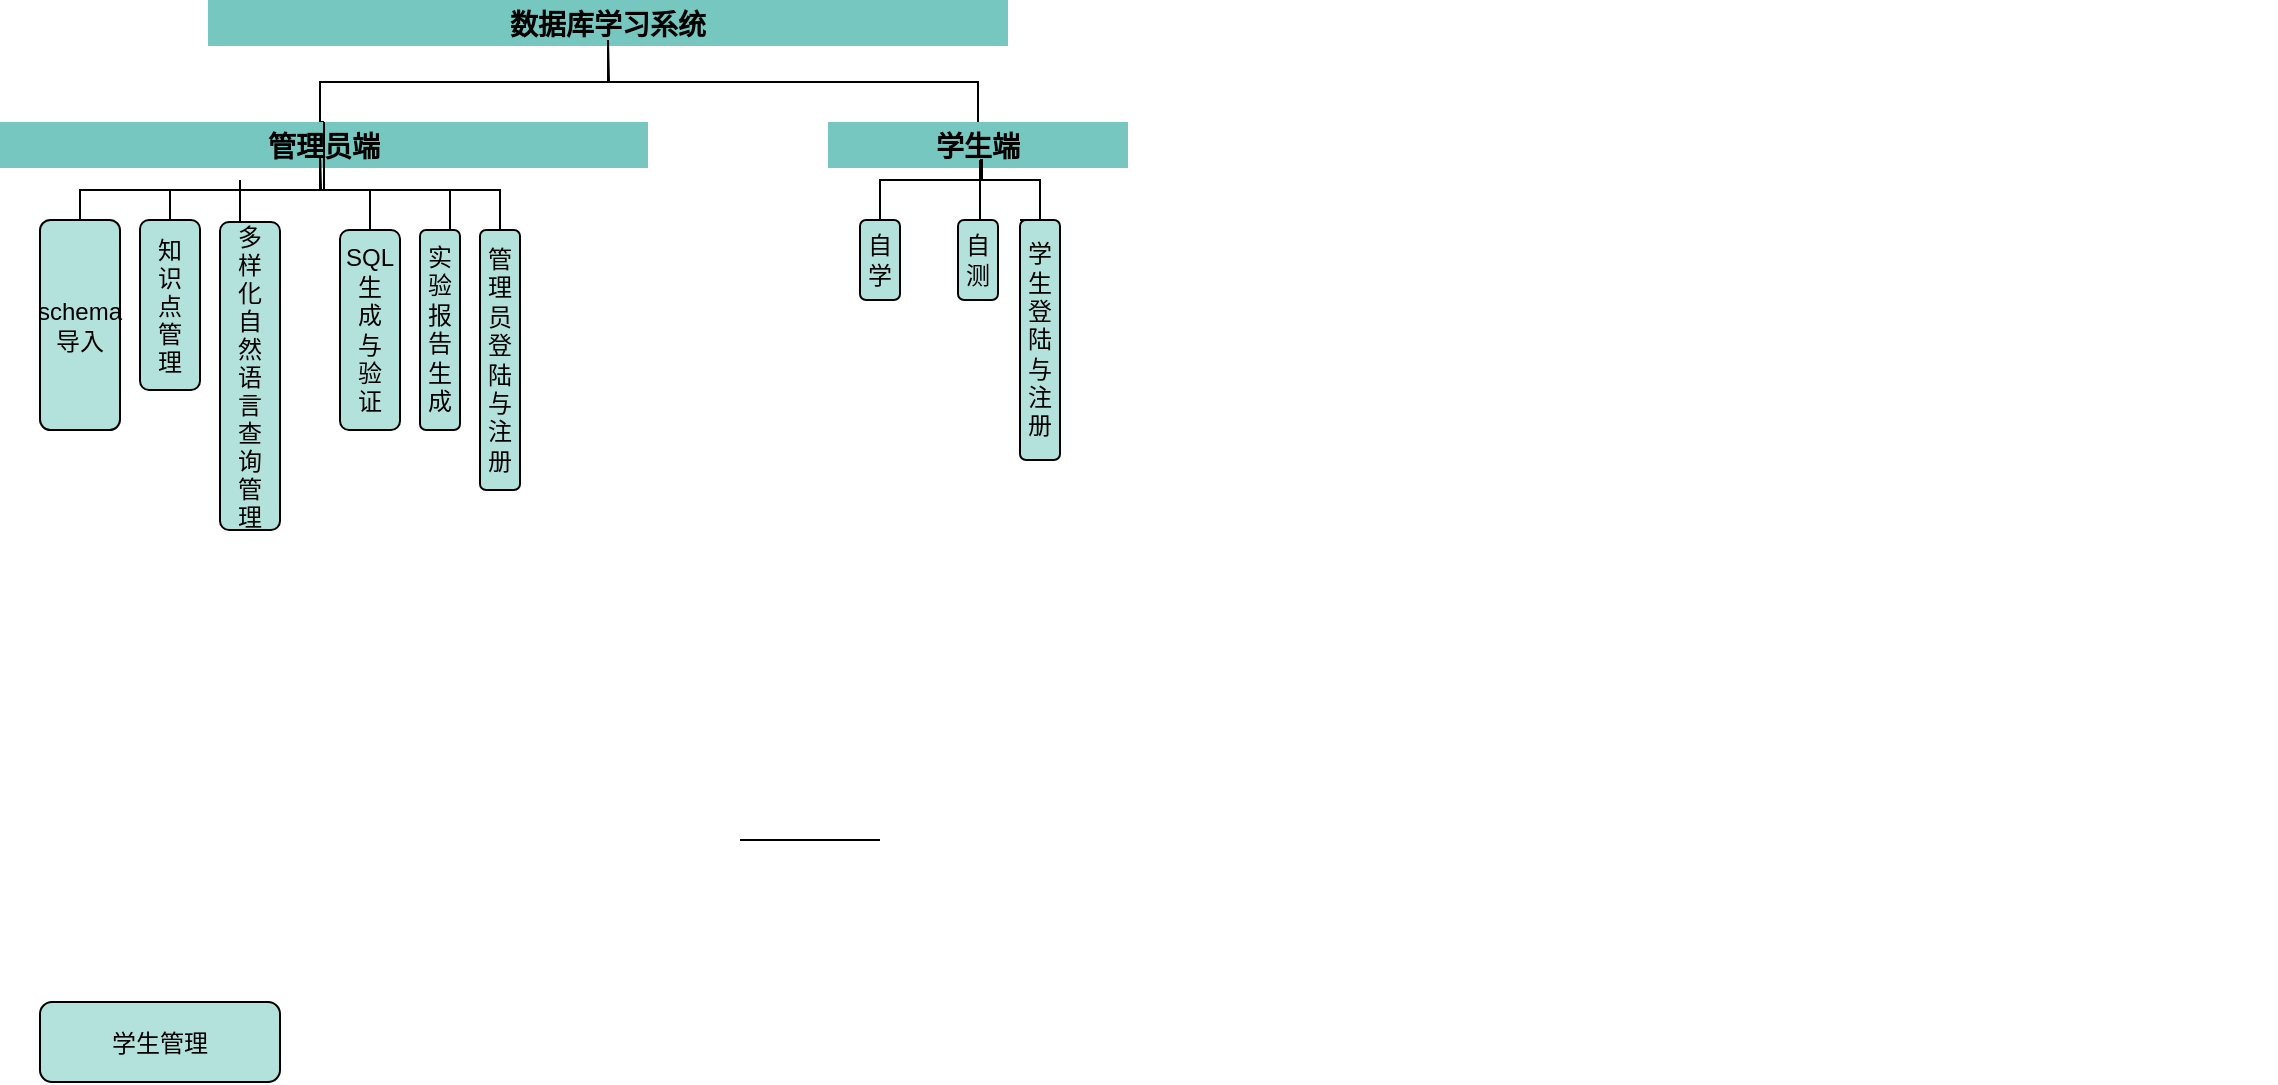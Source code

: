 <mxfile version="26.1.3">
  <diagram id="C5RBs43oDa-KdzZeNtuy" name="Page-1">
    <mxGraphModel dx="743" dy="421" grid="1" gridSize="10" guides="1" tooltips="1" connect="1" arrows="1" fold="1" page="1" pageScale="1" pageWidth="827" pageHeight="1169" background="none" math="0" shadow="0">
      <root>
        <mxCell id="WIyWlLk6GJQsqaUBKTNV-0" />
        <mxCell id="WIyWlLk6GJQsqaUBKTNV-1" parent="WIyWlLk6GJQsqaUBKTNV-0" />
        <mxCell id="w4PSEf6JW52mtWiH3uxk-0" value="数据库学习系统" style="swimlane;fontSize=14;fillColor=#76c7c0;strokeColor=none;" vertex="1" parent="WIyWlLk6GJQsqaUBKTNV-1">
          <mxGeometry x="214" y="20" width="400" height="441" as="geometry">
            <mxRectangle x="214" y="20" width="140" height="30" as="alternateBounds" />
          </mxGeometry>
        </mxCell>
        <mxCell id="w4PSEf6JW52mtWiH3uxk-33" style="edgeStyle=orthogonalEdgeStyle;rounded=0;orthogonalLoop=1;jettySize=auto;html=1;exitX=0.5;exitY=0;exitDx=0;exitDy=0;endArrow=none;startFill=0;" edge="1" parent="w4PSEf6JW52mtWiH3uxk-0" source="w4PSEf6JW52mtWiH3uxk-1">
          <mxGeometry relative="1" as="geometry">
            <mxPoint x="200" y="20" as="targetPoint" />
            <Array as="points">
              <mxPoint x="56" y="61" />
              <mxPoint x="56" y="41" />
              <mxPoint x="200" y="41" />
            </Array>
          </mxGeometry>
        </mxCell>
        <mxCell id="w4PSEf6JW52mtWiH3uxk-1" value="管理员端" style="swimlane;fontSize=14;fillColor=#76c7c0;strokeColor=none;startSize=23;" vertex="1" parent="w4PSEf6JW52mtWiH3uxk-0">
          <mxGeometry x="-104" y="61" width="324" height="380" as="geometry">
            <mxRectangle x="110" y="70" width="100" height="30" as="alternateBounds" />
          </mxGeometry>
        </mxCell>
        <mxCell id="w4PSEf6JW52mtWiH3uxk-29" style="edgeStyle=orthogonalEdgeStyle;rounded=0;orthogonalLoop=1;jettySize=auto;html=1;exitX=0.5;exitY=0;exitDx=0;exitDy=0;endArrow=none;endFill=1;startFill=0;" edge="1" parent="w4PSEf6JW52mtWiH3uxk-1" source="w4PSEf6JW52mtWiH3uxk-4">
          <mxGeometry relative="1" as="geometry">
            <mxPoint x="120" y="29" as="targetPoint" />
          </mxGeometry>
        </mxCell>
        <mxCell id="w4PSEf6JW52mtWiH3uxk-4" value="多&#xa;样&#xa;化&#xa;自&#xa;然&#xa;语&#xa;言&#xa;查&#xa;询&#xa;管&#xa;理" style="rounded=1;fillColor=#b3e2dc" vertex="1" parent="w4PSEf6JW52mtWiH3uxk-1">
          <mxGeometry x="110" y="50" width="30" height="154" as="geometry" />
        </mxCell>
        <mxCell id="w4PSEf6JW52mtWiH3uxk-35" style="edgeStyle=orthogonalEdgeStyle;rounded=0;orthogonalLoop=1;jettySize=auto;html=1;exitX=0.5;exitY=0;exitDx=0;exitDy=0;endArrow=none;startFill=0;" edge="1" parent="w4PSEf6JW52mtWiH3uxk-1" source="w4PSEf6JW52mtWiH3uxk-5">
          <mxGeometry relative="1" as="geometry">
            <mxPoint x="160" y="16.5" as="targetPoint" />
          </mxGeometry>
        </mxCell>
        <mxCell id="w4PSEf6JW52mtWiH3uxk-5" value="SQL&#xa;生&#xa;成&#xa;与&#xa;验&#xa;证" style="rounded=1;fillColor=#b3e2dc;labelPosition=center;verticalLabelPosition=middle;align=center;verticalAlign=middle;horizontal=1;whiteSpace=wrap;" vertex="1" parent="w4PSEf6JW52mtWiH3uxk-1">
          <mxGeometry x="170" y="54" width="30" height="100" as="geometry" />
        </mxCell>
        <mxCell id="w4PSEf6JW52mtWiH3uxk-6" value="实&#xa;验报告生成" style="rounded=1;fillColor=#b3e2dc;labelPosition=center;verticalLabelPosition=middle;align=center;verticalAlign=top;whiteSpace=wrap;textDirection=ltr;" vertex="1" parent="w4PSEf6JW52mtWiH3uxk-1">
          <mxGeometry x="210" y="54" width="20" height="100" as="geometry" />
        </mxCell>
        <mxCell id="w4PSEf6JW52mtWiH3uxk-8" value="学生管理" style="rounded=1;fillColor=#b3e2dc" vertex="1" parent="w4PSEf6JW52mtWiH3uxk-1">
          <mxGeometry x="20" y="440" width="120" height="40" as="geometry" />
        </mxCell>
        <mxCell id="w4PSEf6JW52mtWiH3uxk-18" style="rounded=0;orthogonalLoop=1;jettySize=auto;html=1;exitX=0.5;exitY=0;exitDx=0;exitDy=0;startArrow=none;startFill=0;endArrow=none;edgeStyle=elbowEdgeStyle;elbow=vertical;curved=0;" edge="1" parent="w4PSEf6JW52mtWiH3uxk-1" source="w4PSEf6JW52mtWiH3uxk-13">
          <mxGeometry relative="1" as="geometry">
            <mxPoint x="160" y="19" as="targetPoint" />
          </mxGeometry>
        </mxCell>
        <mxCell id="w4PSEf6JW52mtWiH3uxk-13" value="知&#xa;识&#xa;点&#xa;管&#xa;理" style="rounded=1;fillColor=#b3e2dc" vertex="1" parent="w4PSEf6JW52mtWiH3uxk-1">
          <mxGeometry x="70" y="49" width="30" height="85" as="geometry" />
        </mxCell>
        <mxCell id="w4PSEf6JW52mtWiH3uxk-19" style="edgeStyle=elbowEdgeStyle;rounded=0;orthogonalLoop=1;jettySize=auto;html=1;exitX=0.5;exitY=1;exitDx=0;exitDy=0;endArrow=none;startFill=0;elbow=vertical;" edge="1" parent="w4PSEf6JW52mtWiH3uxk-1" source="w4PSEf6JW52mtWiH3uxk-2">
          <mxGeometry relative="1" as="geometry">
            <mxPoint x="160" y="19" as="targetPoint" />
          </mxGeometry>
        </mxCell>
        <mxCell id="w4PSEf6JW52mtWiH3uxk-2" value="schema&#xa;导入" style="rounded=1;fillColor=#b3e2dc;arcSize=13;direction=west;whiteSpace=wrap;" vertex="1" parent="w4PSEf6JW52mtWiH3uxk-1">
          <mxGeometry x="20" y="49" width="40" height="105" as="geometry" />
        </mxCell>
        <mxCell id="w4PSEf6JW52mtWiH3uxk-36" style="edgeStyle=orthogonalEdgeStyle;rounded=0;orthogonalLoop=1;jettySize=auto;html=1;exitX=0.75;exitY=0;exitDx=0;exitDy=0;entryX=0.494;entryY=0.05;entryDx=0;entryDy=0;entryPerimeter=0;endArrow=none;startFill=0;" edge="1" parent="w4PSEf6JW52mtWiH3uxk-1" source="w4PSEf6JW52mtWiH3uxk-6" target="w4PSEf6JW52mtWiH3uxk-1">
          <mxGeometry relative="1" as="geometry" />
        </mxCell>
        <mxCell id="w4PSEf6JW52mtWiH3uxk-41" style="edgeStyle=orthogonalEdgeStyle;rounded=0;orthogonalLoop=1;jettySize=auto;html=1;exitX=0.5;exitY=0;exitDx=0;exitDy=0;endArrow=none;startFill=0;" edge="1" parent="w4PSEf6JW52mtWiH3uxk-1" source="w4PSEf6JW52mtWiH3uxk-7" target="w4PSEf6JW52mtWiH3uxk-1">
          <mxGeometry relative="1" as="geometry">
            <mxPoint x="251" y="32.75" as="targetPoint" />
          </mxGeometry>
        </mxCell>
        <mxCell id="w4PSEf6JW52mtWiH3uxk-7" value="管理员登陆与注册" style="rounded=1;fillColor=#b3e2dc;whiteSpace=wrap;" vertex="1" parent="w4PSEf6JW52mtWiH3uxk-1">
          <mxGeometry x="240" y="54" width="20" height="130" as="geometry" />
        </mxCell>
        <mxCell id="w4PSEf6JW52mtWiH3uxk-32" style="edgeStyle=orthogonalEdgeStyle;rounded=0;orthogonalLoop=1;jettySize=auto;html=1;exitX=0.5;exitY=0;exitDx=0;exitDy=0;endArrow=none;startFill=0;" edge="1" parent="w4PSEf6JW52mtWiH3uxk-0" source="w4PSEf6JW52mtWiH3uxk-9">
          <mxGeometry relative="1" as="geometry">
            <mxPoint x="200" y="20" as="targetPoint" />
          </mxGeometry>
        </mxCell>
        <mxCell id="w4PSEf6JW52mtWiH3uxk-9" value="学生端" style="swimlane;fontSize=14;fillColor=#76c7c0;strokeColor=none;" vertex="1" parent="w4PSEf6JW52mtWiH3uxk-0">
          <mxGeometry x="310" y="61" width="150" height="280" as="geometry">
            <mxRectangle x="510" y="90" width="80" height="30" as="alternateBounds" />
          </mxGeometry>
        </mxCell>
        <mxCell id="w4PSEf6JW52mtWiH3uxk-10" value="学生登陆与注册" style="rounded=1;fillColor=#b3e2dc;whiteSpace=wrap;" vertex="1" parent="w4PSEf6JW52mtWiH3uxk-9">
          <mxGeometry x="96" y="49" width="20" height="120" as="geometry" />
        </mxCell>
        <mxCell id="w4PSEf6JW52mtWiH3uxk-22" style="edgeStyle=orthogonalEdgeStyle;rounded=0;orthogonalLoop=1;jettySize=auto;html=1;exitX=0.5;exitY=0;exitDx=0;exitDy=0;endArrow=none;startFill=0;" edge="1" parent="w4PSEf6JW52mtWiH3uxk-9" source="w4PSEf6JW52mtWiH3uxk-11">
          <mxGeometry relative="1" as="geometry">
            <mxPoint x="76" y="19" as="targetPoint" />
            <Array as="points">
              <mxPoint x="26" y="29" />
              <mxPoint x="77" y="29" />
            </Array>
          </mxGeometry>
        </mxCell>
        <mxCell id="w4PSEf6JW52mtWiH3uxk-11" value="自学" style="rounded=1;fillColor=#b3e2dc;whiteSpace=wrap;" vertex="1" parent="w4PSEf6JW52mtWiH3uxk-9">
          <mxGeometry x="16" y="49" width="20" height="40" as="geometry" />
        </mxCell>
        <mxCell id="w4PSEf6JW52mtWiH3uxk-23" style="edgeStyle=orthogonalEdgeStyle;rounded=0;orthogonalLoop=1;jettySize=auto;html=1;exitX=0.5;exitY=0;exitDx=0;exitDy=0;endArrow=none;startFill=0;" edge="1" parent="w4PSEf6JW52mtWiH3uxk-9" source="w4PSEf6JW52mtWiH3uxk-12">
          <mxGeometry relative="1" as="geometry">
            <mxPoint x="76" y="19" as="targetPoint" />
          </mxGeometry>
        </mxCell>
        <mxCell id="w4PSEf6JW52mtWiH3uxk-12" value="自测" style="rounded=1;fillColor=#b3e2dc;whiteSpace=wrap;" vertex="1" parent="w4PSEf6JW52mtWiH3uxk-9">
          <mxGeometry x="65" y="49" width="20" height="40" as="geometry" />
        </mxCell>
        <mxCell id="w4PSEf6JW52mtWiH3uxk-24" style="edgeStyle=orthogonalEdgeStyle;rounded=0;orthogonalLoop=1;jettySize=auto;html=1;exitX=0;exitY=0;exitDx=0;exitDy=0;endArrow=none;startFill=0;" edge="1" parent="w4PSEf6JW52mtWiH3uxk-9" source="w4PSEf6JW52mtWiH3uxk-10">
          <mxGeometry relative="1" as="geometry">
            <mxPoint x="76" y="29" as="targetPoint" />
            <Array as="points">
              <mxPoint x="106" y="29" />
            </Array>
          </mxGeometry>
        </mxCell>
        <mxCell id="w4PSEf6JW52mtWiH3uxk-38" value="" style="edgeStyle=none;orthogonalLoop=1;jettySize=auto;html=1;rounded=0;endArrow=none;startFill=0;" edge="1" parent="w4PSEf6JW52mtWiH3uxk-0">
          <mxGeometry width="80" relative="1" as="geometry">
            <mxPoint x="286" y="420" as="sourcePoint" />
            <mxPoint x="266" y="420" as="targetPoint" />
            <Array as="points">
              <mxPoint x="336" y="420" />
            </Array>
          </mxGeometry>
        </mxCell>
        <mxCell id="w4PSEf6JW52mtWiH3uxk-14" value="" style="shape=image;verticalLabelPosition=bottom;labelBackgroundColor=default;verticalAlign=top;aspect=fixed;imageAspect=0;image=chrome-extension://ljfjnlcnpmabfcgcmffkmgainghokdpl/icons/icon-128.png;" vertex="1" parent="WIyWlLk6GJQsqaUBKTNV-1">
          <mxGeometry x="1120" y="150" width="128" height="128" as="geometry" />
        </mxCell>
        <mxCell id="w4PSEf6JW52mtWiH3uxk-15" value="" style="shape=image;verticalLabelPosition=bottom;labelBackgroundColor=default;verticalAlign=top;aspect=fixed;imageAspect=0;image=chrome-extension://ljfjnlcnpmabfcgcmffkmgainghokdpl/icons/icon-128.png;" vertex="1" parent="WIyWlLk6GJQsqaUBKTNV-1">
          <mxGeometry x="1120" y="200" width="128" height="128" as="geometry" />
        </mxCell>
      </root>
    </mxGraphModel>
  </diagram>
</mxfile>
